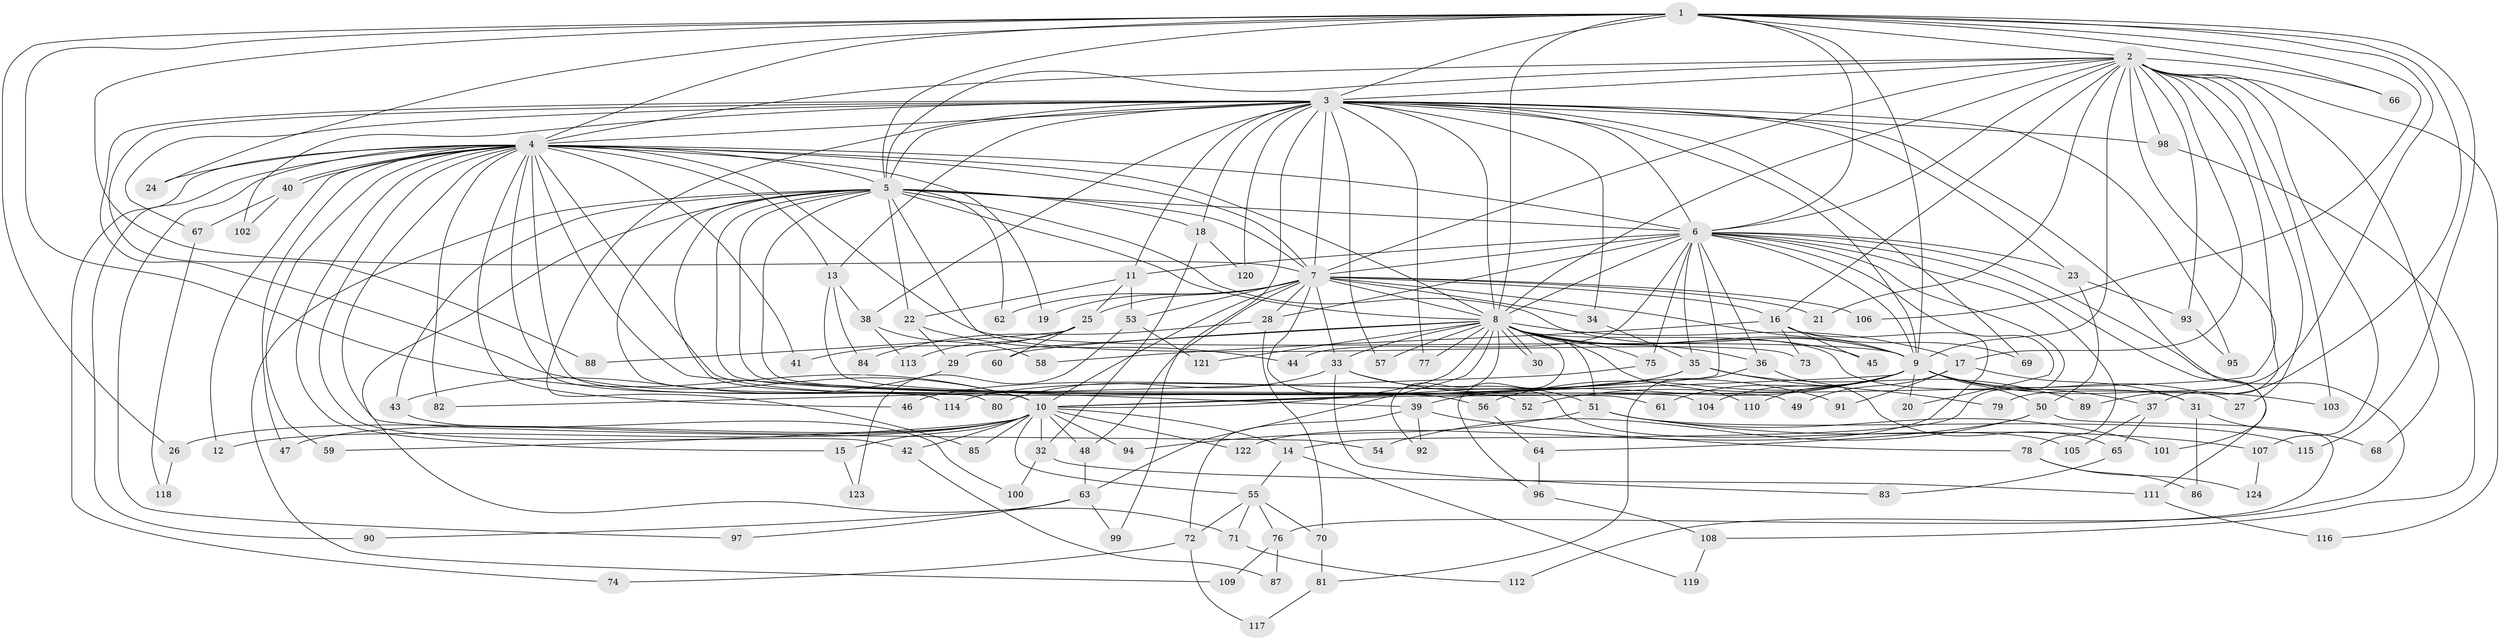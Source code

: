 // coarse degree distribution, {14: 0.010309278350515464, 38: 0.010309278350515464, 24: 0.010309278350515464, 31: 0.010309278350515464, 20: 0.010309278350515464, 22: 0.010309278350515464, 17: 0.010309278350515464, 19: 0.010309278350515464, 6: 0.041237113402061855, 2: 0.5051546391752577, 5: 0.061855670103092786, 7: 0.030927835051546393, 3: 0.17525773195876287, 4: 0.09278350515463918, 1: 0.010309278350515464}
// Generated by graph-tools (version 1.1) at 2025/51/02/27/25 19:51:51]
// undirected, 124 vertices, 273 edges
graph export_dot {
graph [start="1"]
  node [color=gray90,style=filled];
  1;
  2;
  3;
  4;
  5;
  6;
  7;
  8;
  9;
  10;
  11;
  12;
  13;
  14;
  15;
  16;
  17;
  18;
  19;
  20;
  21;
  22;
  23;
  24;
  25;
  26;
  27;
  28;
  29;
  30;
  31;
  32;
  33;
  34;
  35;
  36;
  37;
  38;
  39;
  40;
  41;
  42;
  43;
  44;
  45;
  46;
  47;
  48;
  49;
  50;
  51;
  52;
  53;
  54;
  55;
  56;
  57;
  58;
  59;
  60;
  61;
  62;
  63;
  64;
  65;
  66;
  67;
  68;
  69;
  70;
  71;
  72;
  73;
  74;
  75;
  76;
  77;
  78;
  79;
  80;
  81;
  82;
  83;
  84;
  85;
  86;
  87;
  88;
  89;
  90;
  91;
  92;
  93;
  94;
  95;
  96;
  97;
  98;
  99;
  100;
  101;
  102;
  103;
  104;
  105;
  106;
  107;
  108;
  109;
  110;
  111;
  112;
  113;
  114;
  115;
  116;
  117;
  118;
  119;
  120;
  121;
  122;
  123;
  124;
  1 -- 2;
  1 -- 3;
  1 -- 4;
  1 -- 5;
  1 -- 6;
  1 -- 7;
  1 -- 8;
  1 -- 9;
  1 -- 10;
  1 -- 24;
  1 -- 26;
  1 -- 66;
  1 -- 79;
  1 -- 89;
  1 -- 106;
  1 -- 115;
  2 -- 3;
  2 -- 4;
  2 -- 5;
  2 -- 6;
  2 -- 7;
  2 -- 8;
  2 -- 9;
  2 -- 10;
  2 -- 16;
  2 -- 17;
  2 -- 21;
  2 -- 27;
  2 -- 37;
  2 -- 66;
  2 -- 68;
  2 -- 93;
  2 -- 98;
  2 -- 103;
  2 -- 107;
  2 -- 116;
  3 -- 4;
  3 -- 5;
  3 -- 6;
  3 -- 7;
  3 -- 8;
  3 -- 9;
  3 -- 10;
  3 -- 11;
  3 -- 13;
  3 -- 18;
  3 -- 23;
  3 -- 34;
  3 -- 38;
  3 -- 57;
  3 -- 67;
  3 -- 69;
  3 -- 77;
  3 -- 85;
  3 -- 88;
  3 -- 95;
  3 -- 98;
  3 -- 99;
  3 -- 101;
  3 -- 102;
  3 -- 120;
  4 -- 5;
  4 -- 6;
  4 -- 7;
  4 -- 8;
  4 -- 9;
  4 -- 10;
  4 -- 12;
  4 -- 13;
  4 -- 15;
  4 -- 19;
  4 -- 24;
  4 -- 39;
  4 -- 40;
  4 -- 40;
  4 -- 41;
  4 -- 42;
  4 -- 46;
  4 -- 47;
  4 -- 54;
  4 -- 56;
  4 -- 59;
  4 -- 74;
  4 -- 82;
  4 -- 90;
  4 -- 97;
  4 -- 114;
  5 -- 6;
  5 -- 7;
  5 -- 8;
  5 -- 9;
  5 -- 10;
  5 -- 18;
  5 -- 22;
  5 -- 43;
  5 -- 52;
  5 -- 61;
  5 -- 62;
  5 -- 71;
  5 -- 73;
  5 -- 80;
  5 -- 104;
  5 -- 109;
  6 -- 7;
  6 -- 8;
  6 -- 9;
  6 -- 10;
  6 -- 11;
  6 -- 14;
  6 -- 20;
  6 -- 23;
  6 -- 28;
  6 -- 35;
  6 -- 36;
  6 -- 44;
  6 -- 75;
  6 -- 78;
  6 -- 111;
  6 -- 112;
  7 -- 8;
  7 -- 9;
  7 -- 10;
  7 -- 16;
  7 -- 19;
  7 -- 21;
  7 -- 25;
  7 -- 28;
  7 -- 33;
  7 -- 34;
  7 -- 48;
  7 -- 53;
  7 -- 62;
  7 -- 105;
  7 -- 106;
  8 -- 9;
  8 -- 10;
  8 -- 17;
  8 -- 29;
  8 -- 30;
  8 -- 30;
  8 -- 31;
  8 -- 33;
  8 -- 36;
  8 -- 45;
  8 -- 51;
  8 -- 57;
  8 -- 60;
  8 -- 63;
  8 -- 75;
  8 -- 77;
  8 -- 92;
  8 -- 96;
  8 -- 110;
  8 -- 121;
  9 -- 10;
  9 -- 20;
  9 -- 27;
  9 -- 37;
  9 -- 39;
  9 -- 50;
  9 -- 52;
  9 -- 56;
  9 -- 61;
  9 -- 103;
  9 -- 104;
  9 -- 110;
  10 -- 12;
  10 -- 14;
  10 -- 15;
  10 -- 26;
  10 -- 32;
  10 -- 42;
  10 -- 47;
  10 -- 48;
  10 -- 55;
  10 -- 59;
  10 -- 85;
  10 -- 94;
  10 -- 122;
  11 -- 22;
  11 -- 25;
  11 -- 53;
  13 -- 38;
  13 -- 49;
  13 -- 84;
  14 -- 55;
  14 -- 119;
  15 -- 123;
  16 -- 45;
  16 -- 58;
  16 -- 69;
  16 -- 73;
  16 -- 122;
  17 -- 31;
  17 -- 49;
  17 -- 91;
  18 -- 32;
  18 -- 120;
  22 -- 29;
  22 -- 44;
  23 -- 50;
  23 -- 93;
  25 -- 41;
  25 -- 60;
  25 -- 88;
  25 -- 113;
  26 -- 118;
  28 -- 70;
  28 -- 84;
  29 -- 43;
  31 -- 68;
  31 -- 86;
  32 -- 100;
  32 -- 111;
  33 -- 51;
  33 -- 80;
  33 -- 83;
  33 -- 91;
  34 -- 35;
  35 -- 46;
  35 -- 79;
  35 -- 89;
  35 -- 114;
  36 -- 65;
  36 -- 81;
  37 -- 65;
  37 -- 105;
  38 -- 58;
  38 -- 113;
  39 -- 72;
  39 -- 78;
  39 -- 92;
  40 -- 67;
  40 -- 102;
  42 -- 87;
  43 -- 100;
  48 -- 63;
  50 -- 54;
  50 -- 64;
  50 -- 76;
  51 -- 94;
  51 -- 101;
  51 -- 107;
  51 -- 115;
  53 -- 121;
  53 -- 123;
  55 -- 70;
  55 -- 71;
  55 -- 72;
  55 -- 76;
  56 -- 64;
  63 -- 90;
  63 -- 97;
  63 -- 99;
  64 -- 96;
  65 -- 83;
  67 -- 118;
  70 -- 81;
  71 -- 112;
  72 -- 74;
  72 -- 117;
  75 -- 82;
  76 -- 87;
  76 -- 109;
  78 -- 86;
  78 -- 124;
  81 -- 117;
  93 -- 95;
  96 -- 108;
  98 -- 108;
  107 -- 124;
  108 -- 119;
  111 -- 116;
}
